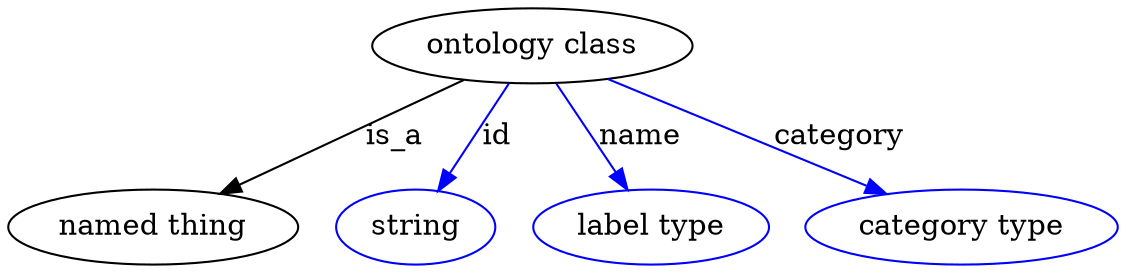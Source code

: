digraph {
	graph [bb="0,0,433.74,123"];
	node [label="\N"];
	"ontology class"	[height=0.5,
		label="ontology class",
		pos="206.25,105",
		width=1.7151];
	"named thing"	[height=0.5,
		pos="55.245,18",
		width=1.5346];
	"ontology class" -> "named thing"	[label=is_a,
		lp="151.25,61.5",
		pos="e,81.754,33.922 179.25,88.804 154.48,74.86 117.63,54.118 90.537,38.866"];
	id	[color=blue,
		height=0.5,
		label=string,
		pos="159.25,18",
		width=0.84854];
	"ontology class" -> id	[color=blue,
		label=id,
		lp="191.75,61.5",
		pos="e,168.26,35.31 196.73,86.799 189.98,74.58 180.8,57.976 173.21,44.257",
		style=solid];
	name	[color=blue,
		height=0.5,
		label="label type",
		pos="253.25,18",
		width=1.2638];
	"ontology class" -> name	[color=blue,
		label=name,
		lp="248.75,61.5",
		pos="e,243.91,35.885 215.76,86.799 222.43,74.738 231.46,58.403 238.98,44.79",
		style=solid];
	category	[color=blue,
		height=0.5,
		label="category type",
		pos="375.25,18",
		width=1.6249];
	"ontology class" -> category	[color=blue,
		label=category,
		lp="324.75,61.5",
		pos="e,346,33.708 236.07,88.999 264.15,74.876 306.35,53.651 336.92,38.277",
		style=solid];
}
